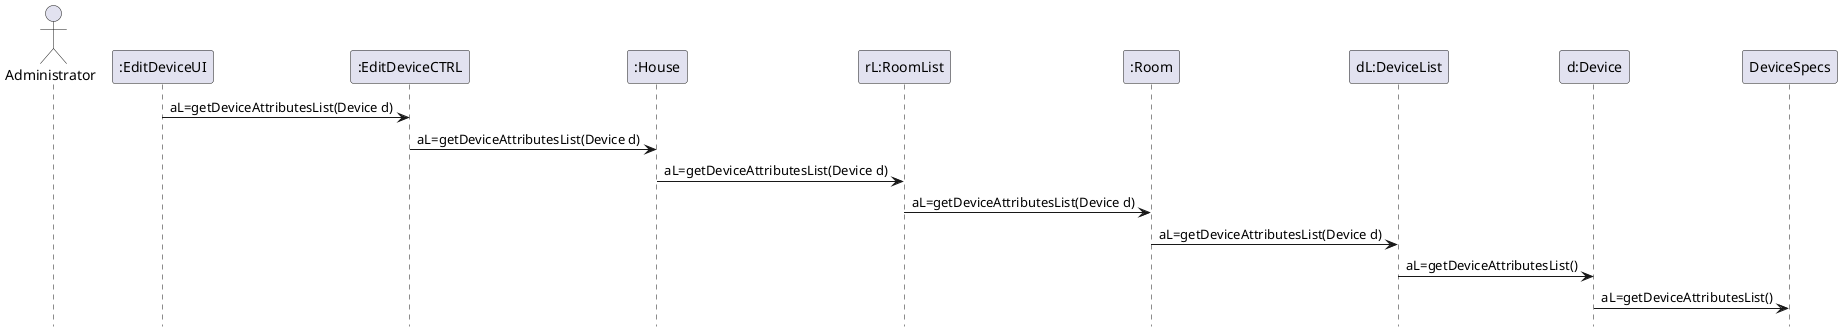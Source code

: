 @startuml
hidefootbox

actor Administrator
":EditDeviceUI" -> ":EditDeviceCTRL": aL=getDeviceAttributesList(Device d)
":EditDeviceCTRL" -> ":House": aL=getDeviceAttributesList(Device d)
":House" -> "rL:RoomList": aL=getDeviceAttributesList(Device d)
"rL:RoomList" -> ":Room": aL=getDeviceAttributesList(Device d)
":Room" -> "dL:DeviceList": aL=getDeviceAttributesList(Device d)
"dL:DeviceList" -> "d:Device": aL=getDeviceAttributesList()
"d:Device" -> "DeviceSpecs": aL=getDeviceAttributesList()


@enduml